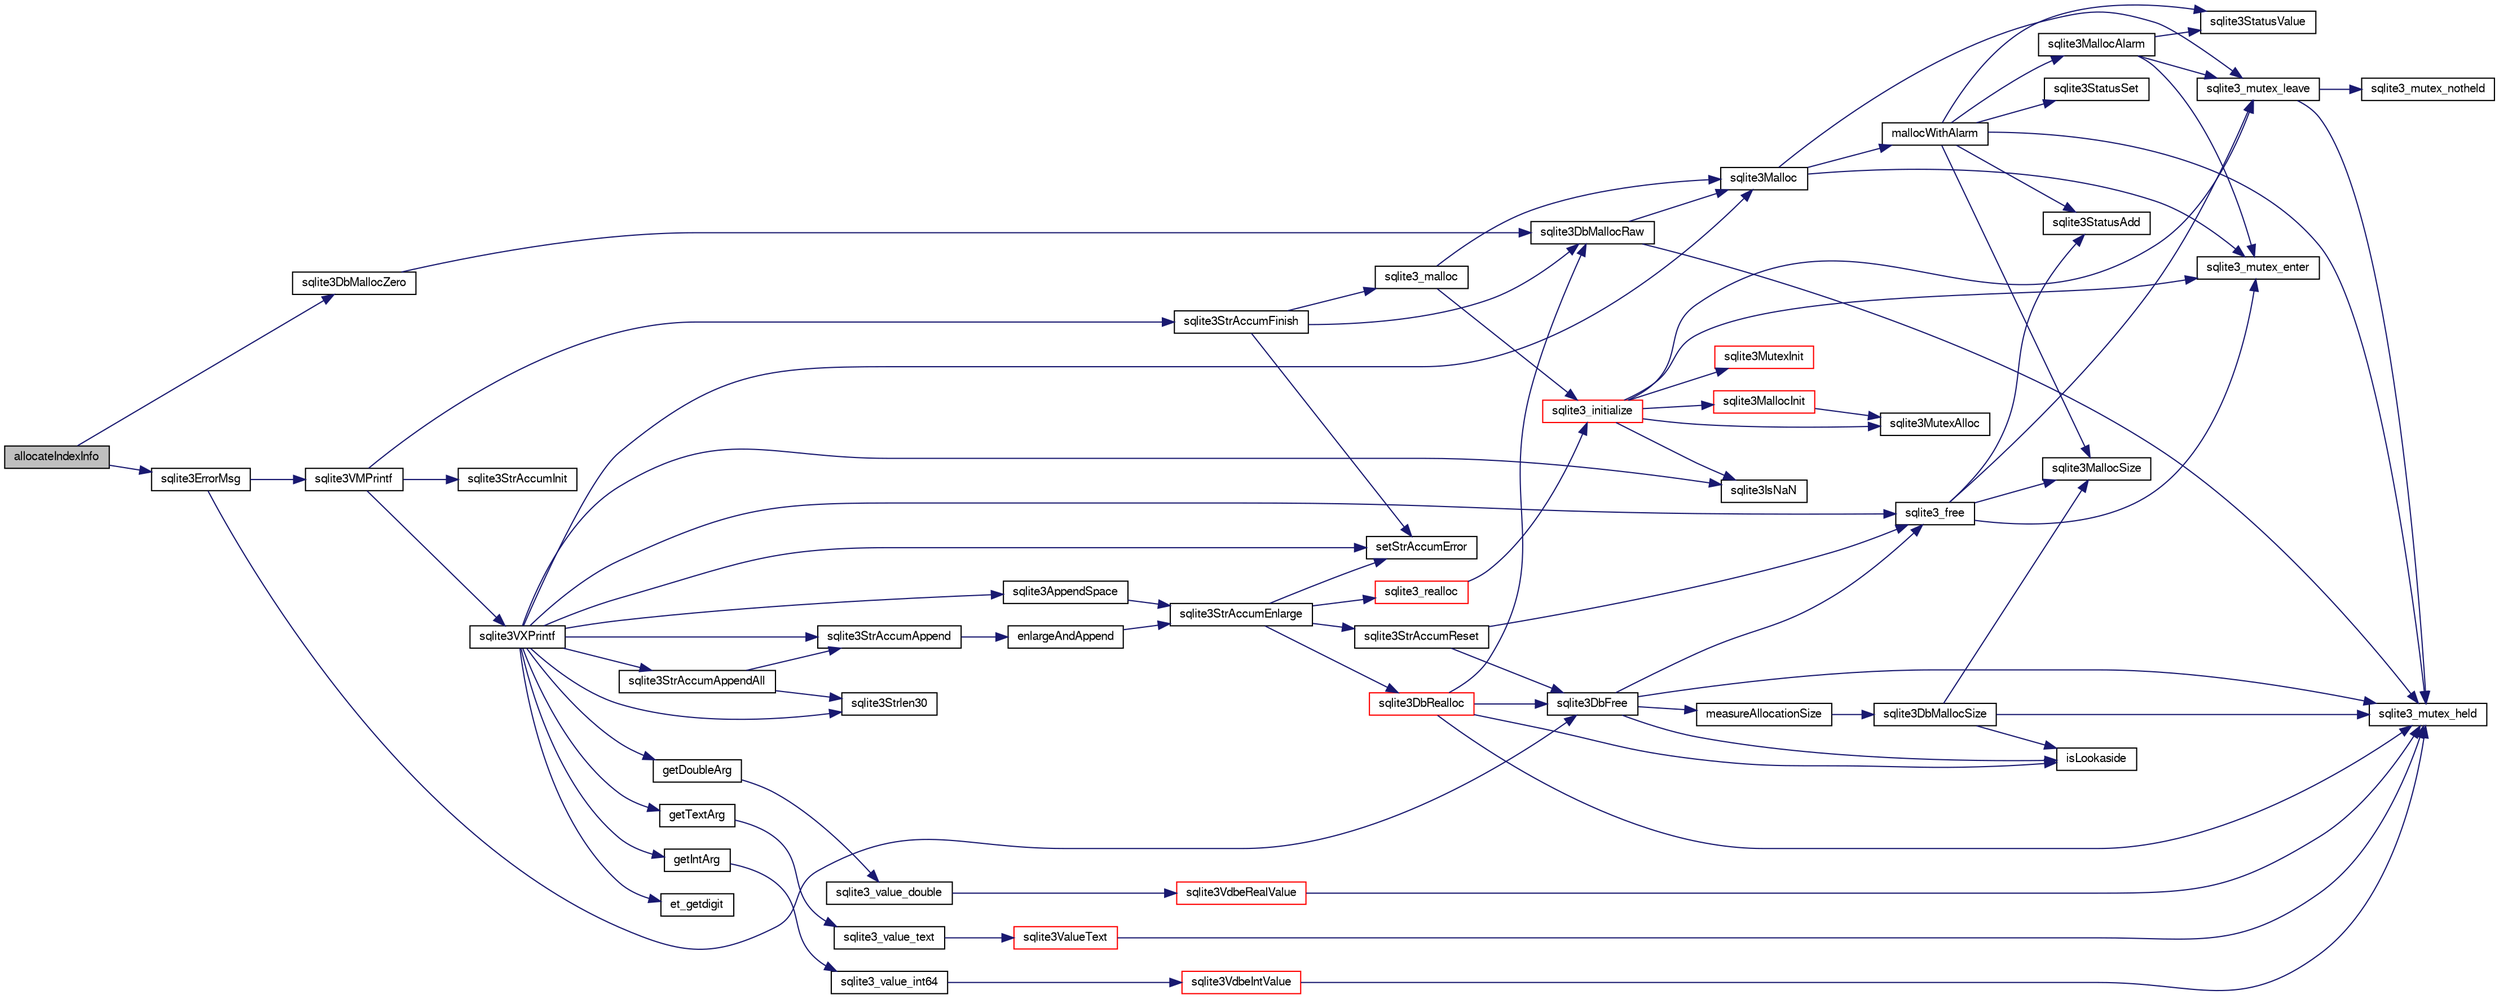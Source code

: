 digraph "allocateIndexInfo"
{
  edge [fontname="FreeSans",fontsize="10",labelfontname="FreeSans",labelfontsize="10"];
  node [fontname="FreeSans",fontsize="10",shape=record];
  rankdir="LR";
  Node6369 [label="allocateIndexInfo",height=0.2,width=0.4,color="black", fillcolor="grey75", style="filled", fontcolor="black"];
  Node6369 -> Node6370 [color="midnightblue",fontsize="10",style="solid",fontname="FreeSans"];
  Node6370 [label="sqlite3DbMallocZero",height=0.2,width=0.4,color="black", fillcolor="white", style="filled",URL="$sqlite3_8c.html#a49cfebac9d6067a03442c92af73f33e4"];
  Node6370 -> Node6371 [color="midnightblue",fontsize="10",style="solid",fontname="FreeSans"];
  Node6371 [label="sqlite3DbMallocRaw",height=0.2,width=0.4,color="black", fillcolor="white", style="filled",URL="$sqlite3_8c.html#abbe8be0cf7175e11ddc3e2218fad924e"];
  Node6371 -> Node6372 [color="midnightblue",fontsize="10",style="solid",fontname="FreeSans"];
  Node6372 [label="sqlite3_mutex_held",height=0.2,width=0.4,color="black", fillcolor="white", style="filled",URL="$sqlite3_8c.html#acf77da68932b6bc163c5e68547ecc3e7"];
  Node6371 -> Node6373 [color="midnightblue",fontsize="10",style="solid",fontname="FreeSans"];
  Node6373 [label="sqlite3Malloc",height=0.2,width=0.4,color="black", fillcolor="white", style="filled",URL="$sqlite3_8c.html#a361a2eaa846b1885f123abe46f5d8b2b"];
  Node6373 -> Node6374 [color="midnightblue",fontsize="10",style="solid",fontname="FreeSans"];
  Node6374 [label="sqlite3_mutex_enter",height=0.2,width=0.4,color="black", fillcolor="white", style="filled",URL="$sqlite3_8c.html#a1c12cde690bd89f104de5cbad12a6bf5"];
  Node6373 -> Node6375 [color="midnightblue",fontsize="10",style="solid",fontname="FreeSans"];
  Node6375 [label="mallocWithAlarm",height=0.2,width=0.4,color="black", fillcolor="white", style="filled",URL="$sqlite3_8c.html#ab070d5cf8e48ec8a6a43cf025d48598b"];
  Node6375 -> Node6372 [color="midnightblue",fontsize="10",style="solid",fontname="FreeSans"];
  Node6375 -> Node6376 [color="midnightblue",fontsize="10",style="solid",fontname="FreeSans"];
  Node6376 [label="sqlite3StatusSet",height=0.2,width=0.4,color="black", fillcolor="white", style="filled",URL="$sqlite3_8c.html#afec7586c01fcb5ea17dc9d7725a589d9"];
  Node6375 -> Node6377 [color="midnightblue",fontsize="10",style="solid",fontname="FreeSans"];
  Node6377 [label="sqlite3StatusValue",height=0.2,width=0.4,color="black", fillcolor="white", style="filled",URL="$sqlite3_8c.html#a30b8ac296c6e200c1fa57708d52c6ef6"];
  Node6375 -> Node6378 [color="midnightblue",fontsize="10",style="solid",fontname="FreeSans"];
  Node6378 [label="sqlite3MallocAlarm",height=0.2,width=0.4,color="black", fillcolor="white", style="filled",URL="$sqlite3_8c.html#ada66988e8471d1198f3219c062377508"];
  Node6378 -> Node6377 [color="midnightblue",fontsize="10",style="solid",fontname="FreeSans"];
  Node6378 -> Node6379 [color="midnightblue",fontsize="10",style="solid",fontname="FreeSans"];
  Node6379 [label="sqlite3_mutex_leave",height=0.2,width=0.4,color="black", fillcolor="white", style="filled",URL="$sqlite3_8c.html#a5838d235601dbd3c1fa993555c6bcc93"];
  Node6379 -> Node6372 [color="midnightblue",fontsize="10",style="solid",fontname="FreeSans"];
  Node6379 -> Node6380 [color="midnightblue",fontsize="10",style="solid",fontname="FreeSans"];
  Node6380 [label="sqlite3_mutex_notheld",height=0.2,width=0.4,color="black", fillcolor="white", style="filled",URL="$sqlite3_8c.html#a83967c837c1c000d3b5adcfaa688f5dc"];
  Node6378 -> Node6374 [color="midnightblue",fontsize="10",style="solid",fontname="FreeSans"];
  Node6375 -> Node6381 [color="midnightblue",fontsize="10",style="solid",fontname="FreeSans"];
  Node6381 [label="sqlite3MallocSize",height=0.2,width=0.4,color="black", fillcolor="white", style="filled",URL="$sqlite3_8c.html#acf5d2a5f35270bafb050bd2def576955"];
  Node6375 -> Node6382 [color="midnightblue",fontsize="10",style="solid",fontname="FreeSans"];
  Node6382 [label="sqlite3StatusAdd",height=0.2,width=0.4,color="black", fillcolor="white", style="filled",URL="$sqlite3_8c.html#afa029f93586aeab4cc85360905dae9cd"];
  Node6373 -> Node6379 [color="midnightblue",fontsize="10",style="solid",fontname="FreeSans"];
  Node6369 -> Node6383 [color="midnightblue",fontsize="10",style="solid",fontname="FreeSans"];
  Node6383 [label="sqlite3ErrorMsg",height=0.2,width=0.4,color="black", fillcolor="white", style="filled",URL="$sqlite3_8c.html#aee2798e173651adae0f9c85469f3457d"];
  Node6383 -> Node6384 [color="midnightblue",fontsize="10",style="solid",fontname="FreeSans"];
  Node6384 [label="sqlite3VMPrintf",height=0.2,width=0.4,color="black", fillcolor="white", style="filled",URL="$sqlite3_8c.html#a05535d0982ef06fbc2ee8195ebbae689"];
  Node6384 -> Node6385 [color="midnightblue",fontsize="10",style="solid",fontname="FreeSans"];
  Node6385 [label="sqlite3StrAccumInit",height=0.2,width=0.4,color="black", fillcolor="white", style="filled",URL="$sqlite3_8c.html#aabf95e113b9d54d519cd15a56215f560"];
  Node6384 -> Node6386 [color="midnightblue",fontsize="10",style="solid",fontname="FreeSans"];
  Node6386 [label="sqlite3VXPrintf",height=0.2,width=0.4,color="black", fillcolor="white", style="filled",URL="$sqlite3_8c.html#a63c25806c9bd4a2b76f9a0eb232c6bde"];
  Node6386 -> Node6387 [color="midnightblue",fontsize="10",style="solid",fontname="FreeSans"];
  Node6387 [label="sqlite3StrAccumAppend",height=0.2,width=0.4,color="black", fillcolor="white", style="filled",URL="$sqlite3_8c.html#a56664fa33def33c5a5245b623441d5e0"];
  Node6387 -> Node6388 [color="midnightblue",fontsize="10",style="solid",fontname="FreeSans"];
  Node6388 [label="enlargeAndAppend",height=0.2,width=0.4,color="black", fillcolor="white", style="filled",URL="$sqlite3_8c.html#a25b21e61dc0883d849890eaa8a18088a"];
  Node6388 -> Node6389 [color="midnightblue",fontsize="10",style="solid",fontname="FreeSans"];
  Node6389 [label="sqlite3StrAccumEnlarge",height=0.2,width=0.4,color="black", fillcolor="white", style="filled",URL="$sqlite3_8c.html#a38976500a97c69d65086eeccca82dd96"];
  Node6389 -> Node6390 [color="midnightblue",fontsize="10",style="solid",fontname="FreeSans"];
  Node6390 [label="setStrAccumError",height=0.2,width=0.4,color="black", fillcolor="white", style="filled",URL="$sqlite3_8c.html#a3dc479a1fc8ba1ab8edfe51f8a0b102c"];
  Node6389 -> Node6391 [color="midnightblue",fontsize="10",style="solid",fontname="FreeSans"];
  Node6391 [label="sqlite3StrAccumReset",height=0.2,width=0.4,color="black", fillcolor="white", style="filled",URL="$sqlite3_8c.html#ad7e70f4ec9d2fa3a63a371e2c7c555d8"];
  Node6391 -> Node6392 [color="midnightblue",fontsize="10",style="solid",fontname="FreeSans"];
  Node6392 [label="sqlite3DbFree",height=0.2,width=0.4,color="black", fillcolor="white", style="filled",URL="$sqlite3_8c.html#ac70ab821a6607b4a1b909582dc37a069"];
  Node6392 -> Node6372 [color="midnightblue",fontsize="10",style="solid",fontname="FreeSans"];
  Node6392 -> Node6393 [color="midnightblue",fontsize="10",style="solid",fontname="FreeSans"];
  Node6393 [label="measureAllocationSize",height=0.2,width=0.4,color="black", fillcolor="white", style="filled",URL="$sqlite3_8c.html#a45731e644a22fdb756e2b6337224217a"];
  Node6393 -> Node6394 [color="midnightblue",fontsize="10",style="solid",fontname="FreeSans"];
  Node6394 [label="sqlite3DbMallocSize",height=0.2,width=0.4,color="black", fillcolor="white", style="filled",URL="$sqlite3_8c.html#aa397e5a8a03495203a0767abf0a71f86"];
  Node6394 -> Node6381 [color="midnightblue",fontsize="10",style="solid",fontname="FreeSans"];
  Node6394 -> Node6372 [color="midnightblue",fontsize="10",style="solid",fontname="FreeSans"];
  Node6394 -> Node6395 [color="midnightblue",fontsize="10",style="solid",fontname="FreeSans"];
  Node6395 [label="isLookaside",height=0.2,width=0.4,color="black", fillcolor="white", style="filled",URL="$sqlite3_8c.html#a770fa05ff9717b75e16f4d968a77b897"];
  Node6392 -> Node6395 [color="midnightblue",fontsize="10",style="solid",fontname="FreeSans"];
  Node6392 -> Node6396 [color="midnightblue",fontsize="10",style="solid",fontname="FreeSans"];
  Node6396 [label="sqlite3_free",height=0.2,width=0.4,color="black", fillcolor="white", style="filled",URL="$sqlite3_8c.html#a6552349e36a8a691af5487999ab09519"];
  Node6396 -> Node6374 [color="midnightblue",fontsize="10",style="solid",fontname="FreeSans"];
  Node6396 -> Node6382 [color="midnightblue",fontsize="10",style="solid",fontname="FreeSans"];
  Node6396 -> Node6381 [color="midnightblue",fontsize="10",style="solid",fontname="FreeSans"];
  Node6396 -> Node6379 [color="midnightblue",fontsize="10",style="solid",fontname="FreeSans"];
  Node6391 -> Node6396 [color="midnightblue",fontsize="10",style="solid",fontname="FreeSans"];
  Node6389 -> Node6397 [color="midnightblue",fontsize="10",style="solid",fontname="FreeSans"];
  Node6397 [label="sqlite3DbRealloc",height=0.2,width=0.4,color="red", fillcolor="white", style="filled",URL="$sqlite3_8c.html#ae028f4902a9d29bcaf310ff289ee87dc"];
  Node6397 -> Node6372 [color="midnightblue",fontsize="10",style="solid",fontname="FreeSans"];
  Node6397 -> Node6371 [color="midnightblue",fontsize="10",style="solid",fontname="FreeSans"];
  Node6397 -> Node6395 [color="midnightblue",fontsize="10",style="solid",fontname="FreeSans"];
  Node6397 -> Node6392 [color="midnightblue",fontsize="10",style="solid",fontname="FreeSans"];
  Node6389 -> Node6574 [color="midnightblue",fontsize="10",style="solid",fontname="FreeSans"];
  Node6574 [label="sqlite3_realloc",height=0.2,width=0.4,color="red", fillcolor="white", style="filled",URL="$sqlite3_8c.html#a822d9e42f6ab4b2ec803f311aeb9618d"];
  Node6574 -> Node6399 [color="midnightblue",fontsize="10",style="solid",fontname="FreeSans"];
  Node6399 [label="sqlite3_initialize",height=0.2,width=0.4,color="red", fillcolor="white", style="filled",URL="$sqlite3_8c.html#ab0c0ee2d5d4cf8b28e9572296a8861df"];
  Node6399 -> Node6400 [color="midnightblue",fontsize="10",style="solid",fontname="FreeSans"];
  Node6400 [label="sqlite3MutexInit",height=0.2,width=0.4,color="red", fillcolor="white", style="filled",URL="$sqlite3_8c.html#a7906afcdd1cdb3d0007eb932398a1158"];
  Node6399 -> Node6418 [color="midnightblue",fontsize="10",style="solid",fontname="FreeSans"];
  Node6418 [label="sqlite3MutexAlloc",height=0.2,width=0.4,color="black", fillcolor="white", style="filled",URL="$sqlite3_8c.html#a0e3f432ee581f6876b590e7ad7e84e19"];
  Node6399 -> Node6374 [color="midnightblue",fontsize="10",style="solid",fontname="FreeSans"];
  Node6399 -> Node6419 [color="midnightblue",fontsize="10",style="solid",fontname="FreeSans"];
  Node6419 [label="sqlite3MallocInit",height=0.2,width=0.4,color="red", fillcolor="white", style="filled",URL="$sqlite3_8c.html#a9e06f9e7cad0d83ce80ab493c9533552"];
  Node6419 -> Node6418 [color="midnightblue",fontsize="10",style="solid",fontname="FreeSans"];
  Node6399 -> Node6379 [color="midnightblue",fontsize="10",style="solid",fontname="FreeSans"];
  Node6399 -> Node6542 [color="midnightblue",fontsize="10",style="solid",fontname="FreeSans"];
  Node6542 [label="sqlite3IsNaN",height=0.2,width=0.4,color="black", fillcolor="white", style="filled",URL="$sqlite3_8c.html#aed4d78203877c3486765ccbc7feebb50"];
  Node6386 -> Node6647 [color="midnightblue",fontsize="10",style="solid",fontname="FreeSans"];
  Node6647 [label="getIntArg",height=0.2,width=0.4,color="black", fillcolor="white", style="filled",URL="$sqlite3_8c.html#abff258963dbd9205fb299851a64c67be"];
  Node6647 -> Node6533 [color="midnightblue",fontsize="10",style="solid",fontname="FreeSans"];
  Node6533 [label="sqlite3_value_int64",height=0.2,width=0.4,color="black", fillcolor="white", style="filled",URL="$sqlite3_8c.html#ab38d8627f4750672e72712df0b709e0d"];
  Node6533 -> Node6521 [color="midnightblue",fontsize="10",style="solid",fontname="FreeSans"];
  Node6521 [label="sqlite3VdbeIntValue",height=0.2,width=0.4,color="red", fillcolor="white", style="filled",URL="$sqlite3_8c.html#a3dc28e3bfdbecf81633c3697a3aacd45"];
  Node6521 -> Node6372 [color="midnightblue",fontsize="10",style="solid",fontname="FreeSans"];
  Node6386 -> Node6373 [color="midnightblue",fontsize="10",style="solid",fontname="FreeSans"];
  Node6386 -> Node6390 [color="midnightblue",fontsize="10",style="solid",fontname="FreeSans"];
  Node6386 -> Node6648 [color="midnightblue",fontsize="10",style="solid",fontname="FreeSans"];
  Node6648 [label="getDoubleArg",height=0.2,width=0.4,color="black", fillcolor="white", style="filled",URL="$sqlite3_8c.html#a1cf25120072c85bd261983b24c12c3d9"];
  Node6648 -> Node6537 [color="midnightblue",fontsize="10",style="solid",fontname="FreeSans"];
  Node6537 [label="sqlite3_value_double",height=0.2,width=0.4,color="black", fillcolor="white", style="filled",URL="$sqlite3_8c.html#a3e50c1a2dd484a8b6911c9d163816b88"];
  Node6537 -> Node6538 [color="midnightblue",fontsize="10",style="solid",fontname="FreeSans"];
  Node6538 [label="sqlite3VdbeRealValue",height=0.2,width=0.4,color="red", fillcolor="white", style="filled",URL="$sqlite3_8c.html#a5bf943a4f9a5516911b3bc610e3d64e0"];
  Node6538 -> Node6372 [color="midnightblue",fontsize="10",style="solid",fontname="FreeSans"];
  Node6386 -> Node6542 [color="midnightblue",fontsize="10",style="solid",fontname="FreeSans"];
  Node6386 -> Node6460 [color="midnightblue",fontsize="10",style="solid",fontname="FreeSans"];
  Node6460 [label="sqlite3Strlen30",height=0.2,width=0.4,color="black", fillcolor="white", style="filled",URL="$sqlite3_8c.html#a3dcd80ba41f1a308193dee74857b62a7"];
  Node6386 -> Node6649 [color="midnightblue",fontsize="10",style="solid",fontname="FreeSans"];
  Node6649 [label="et_getdigit",height=0.2,width=0.4,color="black", fillcolor="white", style="filled",URL="$sqlite3_8c.html#a40c5a308749ad07cc2397a53e081bff0"];
  Node6386 -> Node6650 [color="midnightblue",fontsize="10",style="solid",fontname="FreeSans"];
  Node6650 [label="getTextArg",height=0.2,width=0.4,color="black", fillcolor="white", style="filled",URL="$sqlite3_8c.html#afbb41850423ef20071cefaab0431e04d"];
  Node6650 -> Node6465 [color="midnightblue",fontsize="10",style="solid",fontname="FreeSans"];
  Node6465 [label="sqlite3_value_text",height=0.2,width=0.4,color="black", fillcolor="white", style="filled",URL="$sqlite3_8c.html#aef2ace3239e6dd59c74110faa70f8171"];
  Node6465 -> Node6466 [color="midnightblue",fontsize="10",style="solid",fontname="FreeSans"];
  Node6466 [label="sqlite3ValueText",height=0.2,width=0.4,color="red", fillcolor="white", style="filled",URL="$sqlite3_8c.html#ad567a94e52d1adf81f4857fdba00a59b"];
  Node6466 -> Node6372 [color="midnightblue",fontsize="10",style="solid",fontname="FreeSans"];
  Node6386 -> Node6651 [color="midnightblue",fontsize="10",style="solid",fontname="FreeSans"];
  Node6651 [label="sqlite3StrAccumAppendAll",height=0.2,width=0.4,color="black", fillcolor="white", style="filled",URL="$sqlite3_8c.html#acaf8f3e4f99a3c3a4a77e9c987547289"];
  Node6651 -> Node6387 [color="midnightblue",fontsize="10",style="solid",fontname="FreeSans"];
  Node6651 -> Node6460 [color="midnightblue",fontsize="10",style="solid",fontname="FreeSans"];
  Node6386 -> Node6652 [color="midnightblue",fontsize="10",style="solid",fontname="FreeSans"];
  Node6652 [label="sqlite3AppendSpace",height=0.2,width=0.4,color="black", fillcolor="white", style="filled",URL="$sqlite3_8c.html#aefd38a5afc0020d4a93855c3ee7c63a8"];
  Node6652 -> Node6389 [color="midnightblue",fontsize="10",style="solid",fontname="FreeSans"];
  Node6386 -> Node6396 [color="midnightblue",fontsize="10",style="solid",fontname="FreeSans"];
  Node6384 -> Node6424 [color="midnightblue",fontsize="10",style="solid",fontname="FreeSans"];
  Node6424 [label="sqlite3StrAccumFinish",height=0.2,width=0.4,color="black", fillcolor="white", style="filled",URL="$sqlite3_8c.html#adb7f26b10ac1b847db6f000ef4c2e2ba"];
  Node6424 -> Node6371 [color="midnightblue",fontsize="10",style="solid",fontname="FreeSans"];
  Node6424 -> Node6425 [color="midnightblue",fontsize="10",style="solid",fontname="FreeSans"];
  Node6425 [label="sqlite3_malloc",height=0.2,width=0.4,color="black", fillcolor="white", style="filled",URL="$sqlite3_8c.html#ac79dba55fc32b6a840cf5a9769bce7cd"];
  Node6425 -> Node6399 [color="midnightblue",fontsize="10",style="solid",fontname="FreeSans"];
  Node6425 -> Node6373 [color="midnightblue",fontsize="10",style="solid",fontname="FreeSans"];
  Node6424 -> Node6390 [color="midnightblue",fontsize="10",style="solid",fontname="FreeSans"];
  Node6383 -> Node6392 [color="midnightblue",fontsize="10",style="solid",fontname="FreeSans"];
}
